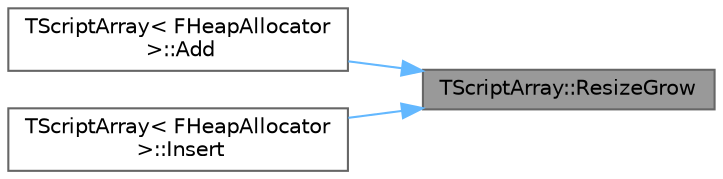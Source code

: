 digraph "TScriptArray::ResizeGrow"
{
 // INTERACTIVE_SVG=YES
 // LATEX_PDF_SIZE
  bgcolor="transparent";
  edge [fontname=Helvetica,fontsize=10,labelfontname=Helvetica,labelfontsize=10];
  node [fontname=Helvetica,fontsize=10,shape=box,height=0.2,width=0.4];
  rankdir="RL";
  Node1 [id="Node000001",label="TScriptArray::ResizeGrow",height=0.2,width=0.4,color="gray40", fillcolor="grey60", style="filled", fontcolor="black",tooltip=" "];
  Node1 -> Node2 [id="edge1_Node000001_Node000002",dir="back",color="steelblue1",style="solid",tooltip=" "];
  Node2 [id="Node000002",label="TScriptArray\< FHeapAllocator\l \>::Add",height=0.2,width=0.4,color="grey40", fillcolor="white", style="filled",URL="$da/d83/classTScriptArray.html#a3ae966d8b246d68452822a6672ac2d8d",tooltip=" "];
  Node1 -> Node3 [id="edge2_Node000001_Node000003",dir="back",color="steelblue1",style="solid",tooltip=" "];
  Node3 [id="Node000003",label="TScriptArray\< FHeapAllocator\l \>::Insert",height=0.2,width=0.4,color="grey40", fillcolor="white", style="filled",URL="$da/d83/classTScriptArray.html#ab02d653799edcfe39292683a615c8154",tooltip=" "];
}
